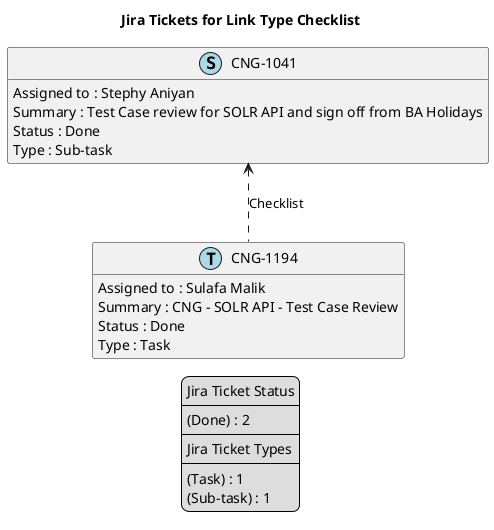 @startuml
'https://plantuml.com/class-diagram

' GENERATE CLASS DIAGRAM ===========
' Generated at    : Fri May 03 10:09:58 CEST 2024

title Jira Tickets for Link Type Checklist
hide empty members

legend
Jira Ticket Status
----
(Done) : 2
----
Jira Ticket Types
----
(Task) : 1
(Sub-task) : 1
end legend


' Tickets =======
class "CNG-1194" << (T,lightblue) >> {
  Assigned to : Sulafa Malik
  Summary : CNG - SOLR API - Test Case Review
  Status : Done
  Type : Task
}

class "CNG-1041" << (S,lightblue) >> {
  Assigned to : Stephy Aniyan
  Summary : Test Case review for SOLR API and sign off from BA Holidays
  Status : Done
  Type : Sub-task
}



' Links =======
"CNG-1041" <.. "CNG-1194" : Checklist


@enduml
